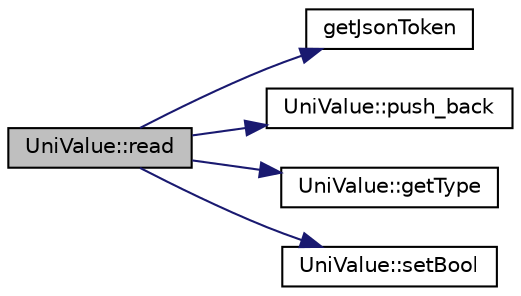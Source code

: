 digraph "UniValue::read"
{
  edge [fontname="Helvetica",fontsize="10",labelfontname="Helvetica",labelfontsize="10"];
  node [fontname="Helvetica",fontsize="10",shape=record];
  rankdir="LR";
  Node114 [label="UniValue::read",height=0.2,width=0.4,color="black", fillcolor="grey75", style="filled", fontcolor="black"];
  Node114 -> Node115 [color="midnightblue",fontsize="10",style="solid",fontname="Helvetica"];
  Node115 [label="getJsonToken",height=0.2,width=0.4,color="black", fillcolor="white", style="filled",URL="$univalue__read_8cpp.html#aea0a2050f525218d9bb75e36e023bde0"];
  Node114 -> Node116 [color="midnightblue",fontsize="10",style="solid",fontname="Helvetica"];
  Node116 [label="UniValue::push_back",height=0.2,width=0.4,color="black", fillcolor="white", style="filled",URL="$class_uni_value.html#a944cd1b59b040cd24c9f46b55a68d49a"];
  Node114 -> Node117 [color="midnightblue",fontsize="10",style="solid",fontname="Helvetica"];
  Node117 [label="UniValue::getType",height=0.2,width=0.4,color="black", fillcolor="white", style="filled",URL="$class_uni_value.html#a2dbc9c5aa9d209338b0bef650f3d1987"];
  Node114 -> Node118 [color="midnightblue",fontsize="10",style="solid",fontname="Helvetica"];
  Node118 [label="UniValue::setBool",height=0.2,width=0.4,color="black", fillcolor="white", style="filled",URL="$class_uni_value.html#afd5b112dc63426ca6b0a6137041e0809"];
}

